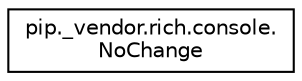digraph "Graphical Class Hierarchy"
{
 // LATEX_PDF_SIZE
  edge [fontname="Helvetica",fontsize="10",labelfontname="Helvetica",labelfontsize="10"];
  node [fontname="Helvetica",fontsize="10",shape=record];
  rankdir="LR";
  Node0 [label="pip._vendor.rich.console.\lNoChange",height=0.2,width=0.4,color="black", fillcolor="white", style="filled",URL="$classpip_1_1__vendor_1_1rich_1_1console_1_1NoChange.html",tooltip=" "];
}
